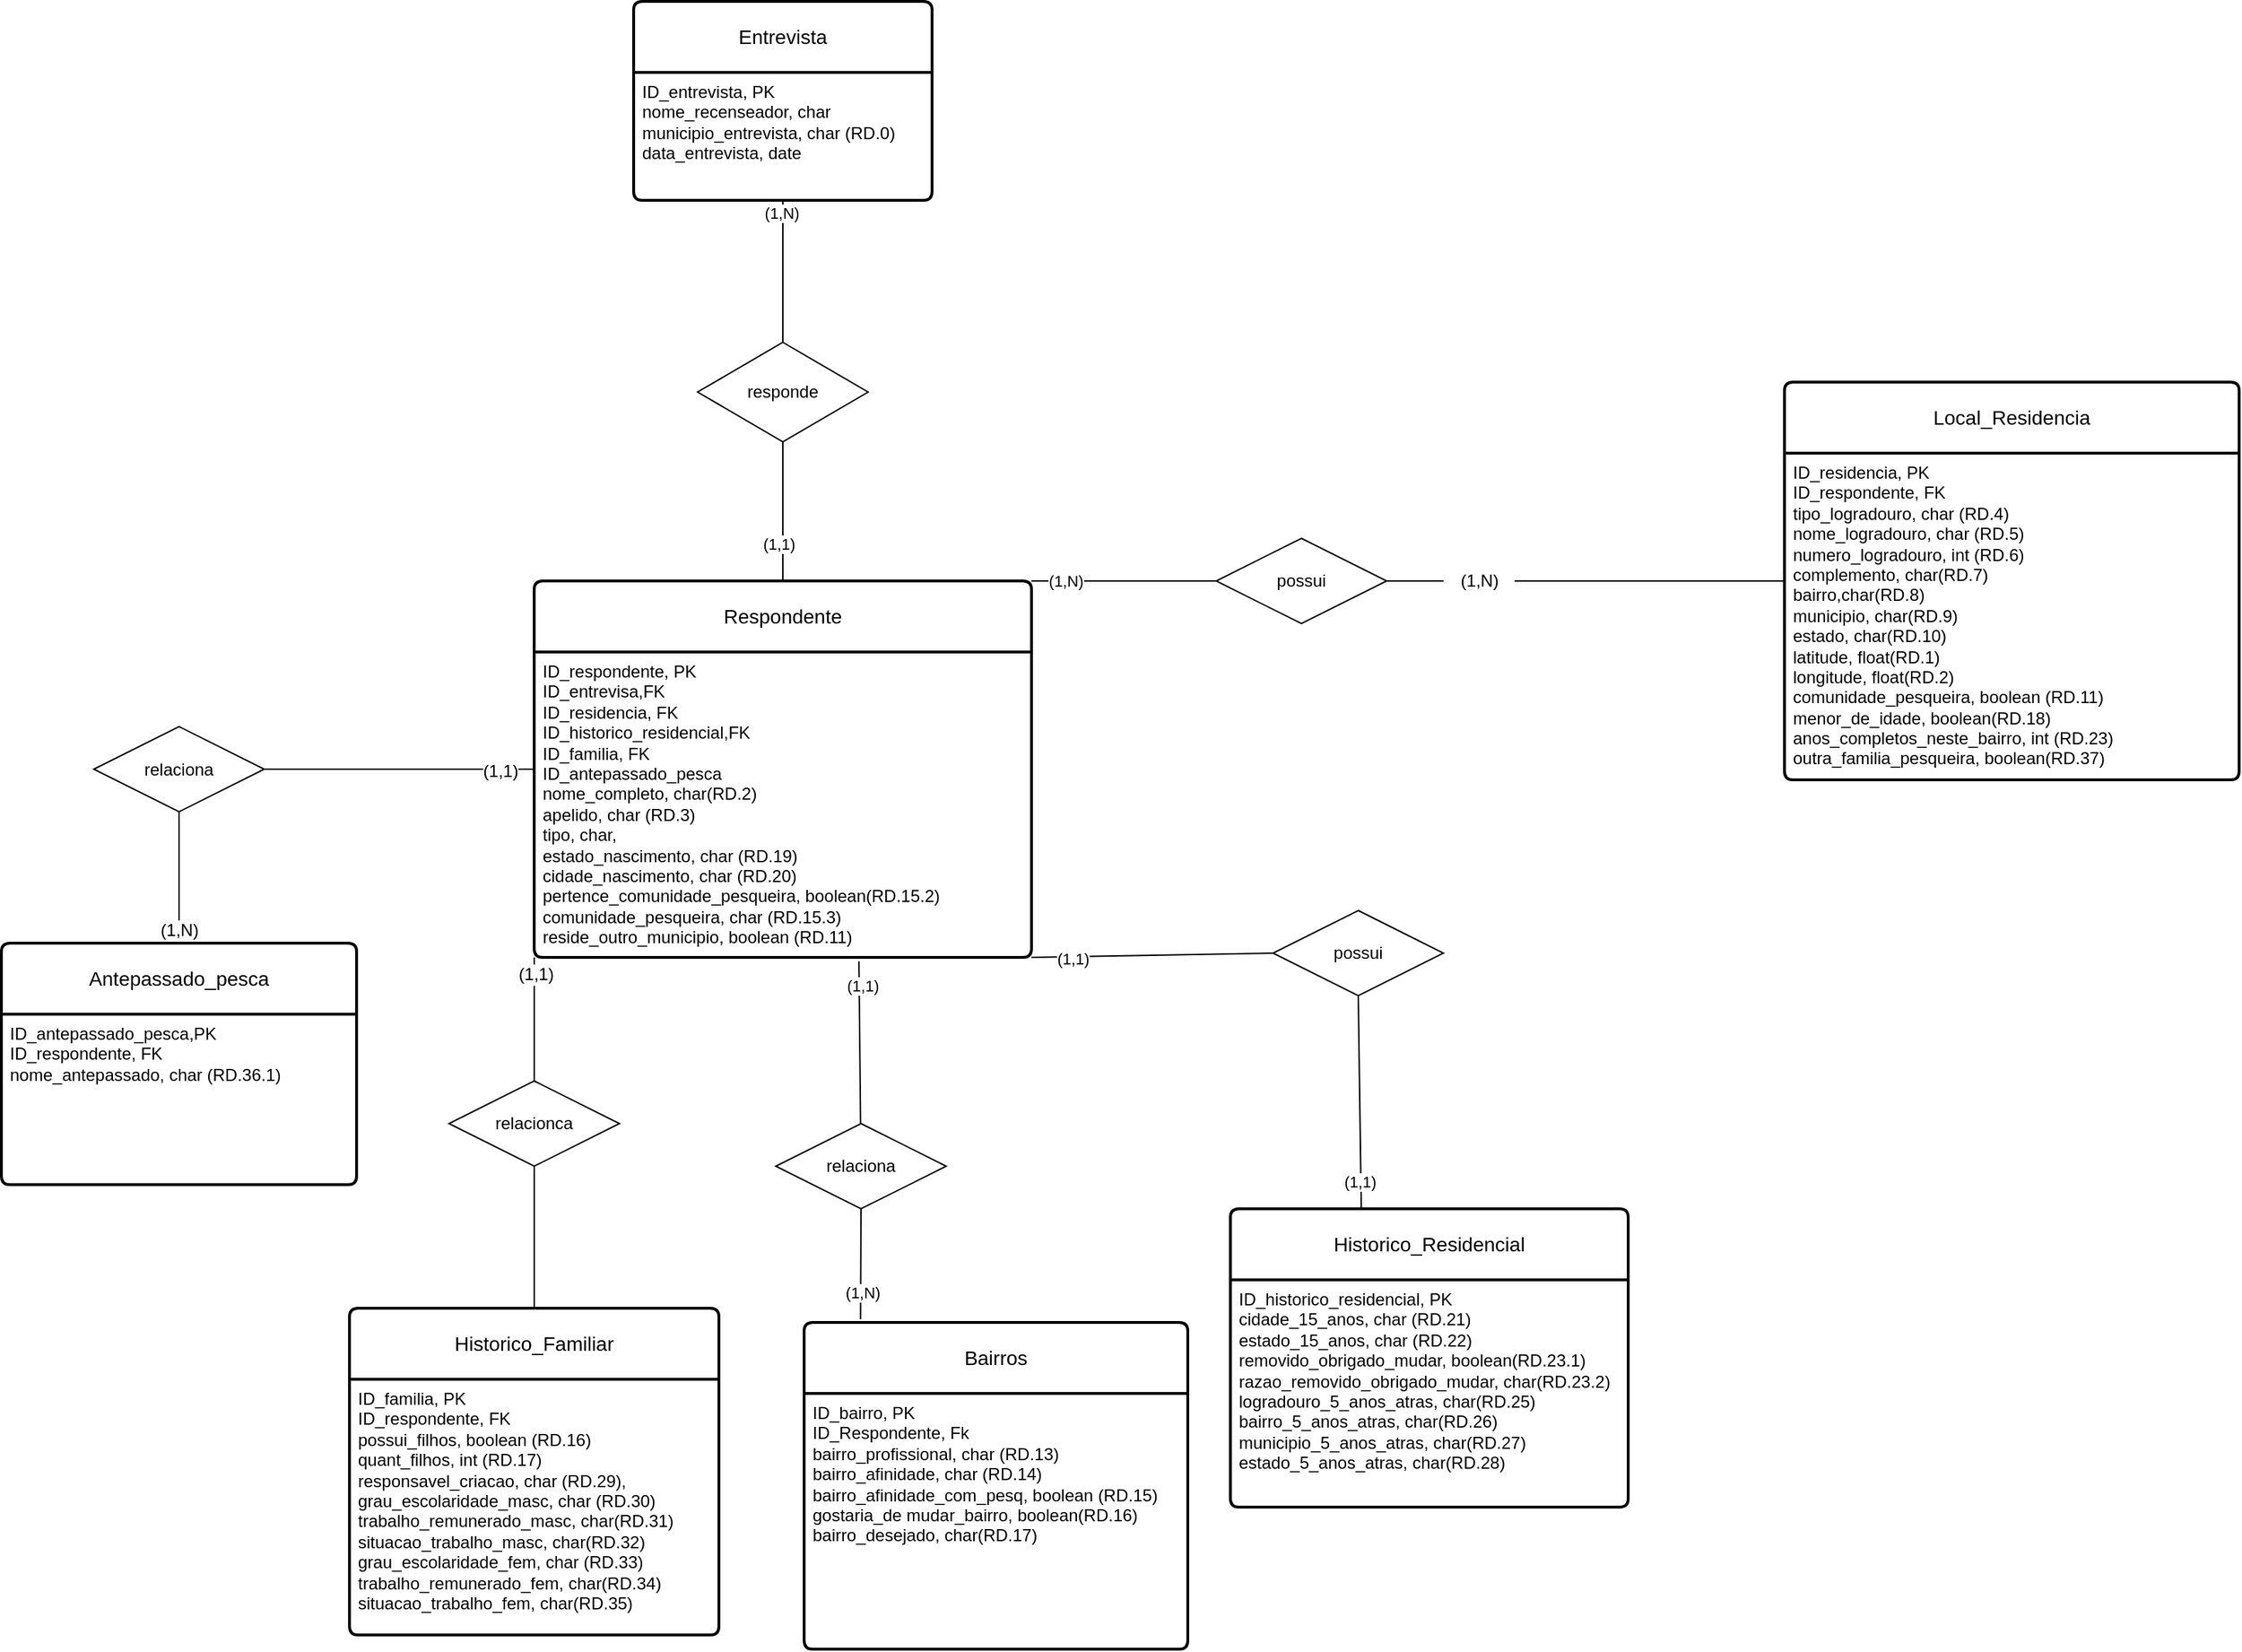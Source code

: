 <mxfile version="24.8.6">
  <diagram name="RD" id="4ZG_WJ0ZFfDU5310WVBY">
    <mxGraphModel dx="1969" dy="1710" grid="1" gridSize="10" guides="1" tooltips="1" connect="1" arrows="0" fold="1" page="1" pageScale="1" pageWidth="827" pageHeight="1169" math="0" shadow="0">
      <root>
        <mxCell id="0" />
        <mxCell id="1" parent="0" />
        <mxCell id="1DuG-6XNfQ7v3wwAHDZl-15" value="Respondente" style="swimlane;childLayout=stackLayout;horizontal=1;startSize=50;horizontalStack=0;rounded=1;fontSize=14;fontStyle=0;strokeWidth=2;resizeParent=0;resizeLast=1;shadow=0;dashed=0;align=center;arcSize=4;whiteSpace=wrap;html=1;" parent="1" vertex="1">
          <mxGeometry x="-380" y="228" width="350" height="265" as="geometry">
            <mxRectangle x="-330" y="325.5" width="120" height="50" as="alternateBounds" />
          </mxGeometry>
        </mxCell>
        <mxCell id="1DuG-6XNfQ7v3wwAHDZl-16" value="ID_respondente, PK&lt;div&gt;ID_entrevisa,FK&lt;/div&gt;&lt;div&gt;ID_residencia, FK&lt;/div&gt;&lt;div&gt;ID_historico_residencial,FK&lt;/div&gt;&lt;div&gt;ID_familia, FK&lt;/div&gt;&lt;div&gt;ID_antepassado_pesca&lt;br&gt;nome_completo, char(RD.2)&lt;br&gt;apelido, char (RD.3)&lt;div&gt;tipo, char,&lt;/div&gt;&lt;div&gt;&lt;span style=&quot;background-color: initial;&quot;&gt;estado_nascimento, char (RD.19)&lt;/span&gt;&lt;/div&gt;&lt;div&gt;&lt;span style=&quot;background-color: initial;&quot;&gt;cidade_nascimento, char (RD.20)&lt;/span&gt;&lt;/div&gt;&lt;div&gt;&lt;span style=&quot;background-color: initial;&quot;&gt;pertence_comunidade_pesqueira, boolean(RD.15.2)&lt;/span&gt;&lt;/div&gt;&lt;div&gt;&lt;span style=&quot;background-color: initial;&quot;&gt;comunidade_pesqueira, char (&lt;/span&gt;&lt;span style=&quot;background-color: initial;&quot;&gt;RD.15.3)&lt;/span&gt;&lt;/div&gt;&lt;div&gt;reside_outro_municipio, boolean (RD.11)&lt;/div&gt;&lt;div&gt;&lt;br&gt;&lt;/div&gt;&lt;div&gt;&lt;br&gt;&lt;/div&gt;&lt;/div&gt;" style="align=left;strokeColor=none;fillColor=none;spacingLeft=4;fontSize=12;verticalAlign=top;resizable=0;rotatable=0;part=1;html=1;" parent="1DuG-6XNfQ7v3wwAHDZl-15" vertex="1">
          <mxGeometry y="50" width="350" height="215" as="geometry" />
        </mxCell>
        <mxCell id="1DuG-6XNfQ7v3wwAHDZl-17" value="Entrevista" style="swimlane;childLayout=stackLayout;horizontal=1;startSize=50;horizontalStack=0;rounded=1;fontSize=14;fontStyle=0;strokeWidth=2;resizeParent=0;resizeLast=1;shadow=0;dashed=0;align=center;arcSize=4;whiteSpace=wrap;html=1;" parent="1" vertex="1">
          <mxGeometry x="-310" y="-180" width="210" height="140" as="geometry">
            <mxRectangle x="-255" y="-170" width="100" height="50" as="alternateBounds" />
          </mxGeometry>
        </mxCell>
        <mxCell id="1DuG-6XNfQ7v3wwAHDZl-18" value="ID_entrevista, PK&lt;br&gt;nome_recenseador, char&lt;br&gt;&lt;div&gt;municipio_entrevista, char (RD.0)&lt;/div&gt;&lt;div&gt;data_entrevista, date&lt;/div&gt;" style="align=left;strokeColor=none;fillColor=none;spacingLeft=4;fontSize=12;verticalAlign=top;resizable=0;rotatable=0;part=1;html=1;" parent="1DuG-6XNfQ7v3wwAHDZl-17" vertex="1">
          <mxGeometry y="50" width="210" height="90" as="geometry" />
        </mxCell>
        <mxCell id="1DuG-6XNfQ7v3wwAHDZl-19" value="responde" style="shape=rhombus;perimeter=rhombusPerimeter;whiteSpace=wrap;html=1;align=center;" parent="1" vertex="1">
          <mxGeometry x="-265" y="60" width="120" height="70" as="geometry" />
        </mxCell>
        <mxCell id="1DuG-6XNfQ7v3wwAHDZl-25" value="Local_Residencia" style="swimlane;childLayout=stackLayout;horizontal=1;startSize=50;horizontalStack=0;rounded=1;fontSize=14;fontStyle=0;strokeWidth=2;resizeParent=0;resizeLast=1;shadow=0;dashed=0;align=center;arcSize=4;whiteSpace=wrap;html=1;" parent="1" vertex="1">
          <mxGeometry x="500" y="88" width="320" height="280" as="geometry">
            <mxRectangle x="280" y="218" width="150" height="50" as="alternateBounds" />
          </mxGeometry>
        </mxCell>
        <mxCell id="1DuG-6XNfQ7v3wwAHDZl-26" value="ID_residencia, PK&lt;div&gt;ID_respondente, FK&lt;br&gt;tipo_logradouro, char (RD.4)&lt;br&gt;nome_logradouro, char (RD.5)&lt;div&gt;numero_logradouro, int (RD.6)&lt;/div&gt;&lt;div&gt;complemento, char(RD.7)&lt;/div&gt;&lt;div&gt;bairro,char(RD.8)&lt;/div&gt;&lt;div&gt;municipio, char&lt;span style=&quot;background-color: initial;&quot;&gt;(RD.9)&lt;/span&gt;&lt;/div&gt;&lt;div&gt;estado, char&lt;span style=&quot;background-color: initial;&quot;&gt;(RD.10)&lt;/span&gt;&lt;/div&gt;&lt;div&gt;latitude, float&lt;span style=&quot;background-color: initial;&quot;&gt;(RD.1)&lt;/span&gt;&lt;/div&gt;&lt;div&gt;longitude, float&lt;span style=&quot;background-color: initial;&quot;&gt;(RD.2)&lt;/span&gt;&lt;/div&gt;&lt;div&gt;&lt;span style=&quot;background-color: initial;&quot;&gt;comunidade_pesqueira, boolean (RD.11)&lt;/span&gt;&lt;/div&gt;&lt;div&gt;&lt;span style=&quot;background-color: initial;&quot;&gt;menor_de_idade, boolean(RD.18)&lt;/span&gt;&lt;/div&gt;&lt;div&gt;&lt;span style=&quot;background-color: initial;&quot;&gt;anos_completos_neste_bairro, int (RD.23)&lt;/span&gt;&lt;/div&gt;&lt;div&gt;&lt;span style=&quot;background-color: initial;&quot;&gt;outra_familia_pesqueira, boolean(RD.37)&lt;/span&gt;&lt;/div&gt;&lt;div&gt;&lt;br&gt;&lt;/div&gt;&lt;div&gt;&lt;br&gt;&lt;/div&gt;&lt;div&gt;&lt;br&gt;&lt;/div&gt;&lt;/div&gt;" style="align=left;strokeColor=none;fillColor=none;spacingLeft=4;fontSize=12;verticalAlign=top;resizable=0;rotatable=0;part=1;html=1;" parent="1DuG-6XNfQ7v3wwAHDZl-25" vertex="1">
          <mxGeometry y="50" width="320" height="230" as="geometry" />
        </mxCell>
        <mxCell id="1DuG-6XNfQ7v3wwAHDZl-62" value="Historico_Familiar" style="swimlane;childLayout=stackLayout;horizontal=1;startSize=50;horizontalStack=0;rounded=1;fontSize=14;fontStyle=0;strokeWidth=2;resizeParent=0;resizeLast=1;shadow=0;dashed=0;align=center;arcSize=4;whiteSpace=wrap;html=1;" parent="1" vertex="1">
          <mxGeometry x="-510" y="740" width="260" height="230" as="geometry">
            <mxRectangle x="-450" y="730" width="150" height="50" as="alternateBounds" />
          </mxGeometry>
        </mxCell>
        <mxCell id="1DuG-6XNfQ7v3wwAHDZl-63" value="ID_familia, PK&lt;div&gt;ID_respondente, FK&lt;/div&gt;&lt;div&gt;&lt;div&gt;possui_filhos, boolean (RD.16)&lt;/div&gt;&lt;div&gt;quant_filhos, int (RD.17)&lt;/div&gt;&lt;div&gt;responsavel_criacao, char (RD.29),&amp;nbsp;&lt;/div&gt;&lt;div&gt;&lt;span style=&quot;background-color: initial;&quot;&gt;grau_escolaridade_masc, char (RD.30)&lt;/span&gt;&lt;/div&gt;&lt;div&gt;&lt;span style=&quot;background-color: initial;&quot;&gt;trabalho_remunerado_masc, char(RD.31)&lt;/span&gt;&lt;/div&gt;&lt;div&gt;&lt;span style=&quot;background-color: initial;&quot;&gt;situacao_trabalho_masc, char(RD.32)&lt;/span&gt;&lt;/div&gt;&lt;div&gt;&lt;div&gt;&lt;span style=&quot;background-color: initial;&quot;&gt;grau_escolaridade_fem, char (RD.33&lt;/span&gt;&lt;span style=&quot;background-color: initial;&quot;&gt;)&lt;/span&gt;&lt;/div&gt;&lt;/div&gt;&lt;div&gt;&lt;div&gt;&lt;span style=&quot;background-color: initial;&quot;&gt;trabalho_remunerado_fem, char(RD.34)&lt;/span&gt;&lt;/div&gt;&lt;div&gt;&lt;/div&gt;&lt;/div&gt;&lt;div&gt;&lt;div&gt;&lt;span style=&quot;background-color: initial;&quot;&gt;situacao_trabalho_fem, char(RD.35)&lt;/span&gt;&lt;/div&gt;&lt;div&gt;&lt;span style=&quot;background-color: initial;&quot;&gt;&lt;br&gt;&lt;/span&gt;&lt;/div&gt;&lt;div&gt;&lt;/div&gt;&lt;/div&gt;&lt;/div&gt;" style="align=left;strokeColor=none;fillColor=none;spacingLeft=4;fontSize=12;verticalAlign=top;resizable=0;rotatable=0;part=1;html=1;" parent="1DuG-6XNfQ7v3wwAHDZl-62" vertex="1">
          <mxGeometry y="50" width="260" height="180" as="geometry" />
        </mxCell>
        <mxCell id="1DuG-6XNfQ7v3wwAHDZl-68" style="edgeStyle=orthogonalEdgeStyle;rounded=0;orthogonalLoop=1;jettySize=auto;html=1;exitX=0.5;exitY=1;exitDx=0;exitDy=0;" parent="1DuG-6XNfQ7v3wwAHDZl-62" source="1DuG-6XNfQ7v3wwAHDZl-63" target="1DuG-6XNfQ7v3wwAHDZl-63" edge="1">
          <mxGeometry relative="1" as="geometry" />
        </mxCell>
        <mxCell id="1DuG-6XNfQ7v3wwAHDZl-70" value="Historico_Residencial" style="swimlane;childLayout=stackLayout;horizontal=1;startSize=50;horizontalStack=0;rounded=1;fontSize=14;fontStyle=0;strokeWidth=2;resizeParent=0;resizeLast=1;shadow=0;dashed=0;align=center;arcSize=4;whiteSpace=wrap;html=1;" parent="1" vertex="1">
          <mxGeometry x="110" y="670" width="280" height="210" as="geometry">
            <mxRectangle x="130" y="660" width="170" height="50" as="alternateBounds" />
          </mxGeometry>
        </mxCell>
        <mxCell id="1DuG-6XNfQ7v3wwAHDZl-71" value="&lt;div&gt;ID_historico_residencial, PK&lt;/div&gt;&lt;div&gt;cidade_15_anos, char (RD.21)&lt;/div&gt;&lt;div&gt;estado_15_anos, char (RD.22)&lt;/div&gt;&lt;div&gt;removido_obrigado_mudar, boolean(RD.23.1)&lt;/div&gt;&lt;div&gt;razao_removido_obrigado_mudar, char(RD.23.2)&lt;/div&gt;&lt;div&gt;logradouro_5_anos_atras, char(RD.25)&lt;/div&gt;&lt;div&gt;bairro_5_anos_atras, char(RD.26)&lt;/div&gt;&lt;div&gt;&lt;div&gt;municipio_5_anos_atras, char(RD.27)&lt;/div&gt;&lt;div&gt;estado&lt;span style=&quot;background-color: initial;&quot;&gt;_5_anos_atras, char(RD.28)&lt;/span&gt;&lt;/div&gt;&lt;div&gt;&lt;br&gt;&lt;/div&gt;&lt;div&gt;&lt;br&gt;&lt;/div&gt;&lt;/div&gt;&lt;div&gt;&lt;br&gt;&lt;/div&gt;&lt;div&gt;&lt;br&gt;&lt;/div&gt;&lt;div&gt;&lt;br&gt;&lt;/div&gt;" style="align=left;strokeColor=none;fillColor=none;spacingLeft=4;fontSize=12;verticalAlign=top;resizable=0;rotatable=0;part=1;html=1;" parent="1DuG-6XNfQ7v3wwAHDZl-70" vertex="1">
          <mxGeometry y="50" width="280" height="160" as="geometry" />
        </mxCell>
        <mxCell id="1DuG-6XNfQ7v3wwAHDZl-72" value="Antepassado_pesca" style="swimlane;childLayout=stackLayout;horizontal=1;startSize=50;horizontalStack=0;rounded=1;fontSize=14;fontStyle=0;strokeWidth=2;resizeParent=0;resizeLast=1;shadow=0;dashed=0;align=center;arcSize=4;whiteSpace=wrap;html=1;" parent="1" vertex="1">
          <mxGeometry x="-755" y="483" width="250" height="170" as="geometry">
            <mxRectangle x="-715" y="483" width="170" height="50" as="alternateBounds" />
          </mxGeometry>
        </mxCell>
        <mxCell id="1DuG-6XNfQ7v3wwAHDZl-73" value="ID_antepassado_pesca,PK&lt;div&gt;ID_respondente, FK&lt;/div&gt;&lt;div&gt;nome_antepassado, char (RD.36.1)&lt;/div&gt;&lt;div&gt;&lt;br&gt;&lt;div&gt;&lt;br&gt;&lt;/div&gt;&lt;/div&gt;" style="align=left;strokeColor=none;fillColor=none;spacingLeft=4;fontSize=12;verticalAlign=top;resizable=0;rotatable=0;part=1;html=1;" parent="1DuG-6XNfQ7v3wwAHDZl-72" vertex="1">
          <mxGeometry y="50" width="250" height="120" as="geometry" />
        </mxCell>
        <mxCell id="1DuG-6XNfQ7v3wwAHDZl-85" value="possui" style="shape=rhombus;perimeter=rhombusPerimeter;whiteSpace=wrap;html=1;align=center;" parent="1" vertex="1">
          <mxGeometry x="100" y="198" width="120" height="60" as="geometry" />
        </mxCell>
        <mxCell id="1DuG-6XNfQ7v3wwAHDZl-86" value="relacionca" style="shape=rhombus;perimeter=rhombusPerimeter;whiteSpace=wrap;html=1;align=center;" parent="1" vertex="1">
          <mxGeometry x="-440" y="580" width="120" height="60" as="geometry" />
        </mxCell>
        <mxCell id="1DuG-6XNfQ7v3wwAHDZl-93" value="" style="endArrow=none;html=1;rounded=0;entryX=0;entryY=0.5;entryDx=0;entryDy=0;exitX=1;exitY=0.5;exitDx=0;exitDy=0;" parent="1" source="aQsfxuL758JZkBwm2TSW-17" target="1DuG-6XNfQ7v3wwAHDZl-15" edge="1">
          <mxGeometry relative="1" as="geometry">
            <mxPoint x="-510" y="243" as="sourcePoint" />
            <mxPoint x="-360" y="240" as="targetPoint" />
          </mxGeometry>
        </mxCell>
        <mxCell id="aQsfxuL758JZkBwm2TSW-3" value="&lt;span style=&quot;font-size: 12px; background-color: rgb(251, 251, 251);&quot;&gt;(1,1)&lt;/span&gt;" style="edgeLabel;html=1;align=center;verticalAlign=middle;resizable=0;points=[];" vertex="1" connectable="0" parent="1DuG-6XNfQ7v3wwAHDZl-93">
          <mxGeometry x="0.74" y="-1" relative="1" as="geometry">
            <mxPoint as="offset" />
          </mxGeometry>
        </mxCell>
        <mxCell id="1DuG-6XNfQ7v3wwAHDZl-95" value="" style="endArrow=none;html=1;rounded=0;entryX=0;entryY=0.5;entryDx=0;entryDy=0;exitX=1;exitY=0.5;exitDx=0;exitDy=0;" parent="1" source="1DuG-6XNfQ7v3wwAHDZl-77" target="1DuG-6XNfQ7v3wwAHDZl-25" edge="1">
          <mxGeometry relative="1" as="geometry">
            <mxPoint x="100" y="242.5" as="sourcePoint" />
            <mxPoint x="260" y="242.5" as="targetPoint" />
          </mxGeometry>
        </mxCell>
        <mxCell id="1DuG-6XNfQ7v3wwAHDZl-96" value="" style="endArrow=none;html=1;rounded=0;entryX=0;entryY=0.5;entryDx=0;entryDy=0;exitX=1;exitY=0;exitDx=0;exitDy=0;" parent="1" source="1DuG-6XNfQ7v3wwAHDZl-15" target="1DuG-6XNfQ7v3wwAHDZl-85" edge="1">
          <mxGeometry relative="1" as="geometry">
            <mxPoint x="-170" y="243" as="sourcePoint" />
            <mxPoint x="-30" y="242.5" as="targetPoint" />
            <Array as="points" />
          </mxGeometry>
        </mxCell>
        <mxCell id="aQsfxuL758JZkBwm2TSW-1" value="(1,N)" style="edgeLabel;html=1;align=center;verticalAlign=middle;resizable=0;points=[];" vertex="1" connectable="0" parent="1DuG-6XNfQ7v3wwAHDZl-96">
          <mxGeometry x="-0.637" relative="1" as="geometry">
            <mxPoint as="offset" />
          </mxGeometry>
        </mxCell>
        <mxCell id="1DuG-6XNfQ7v3wwAHDZl-97" value="" style="endArrow=none;html=1;rounded=0;exitX=0.5;exitY=1;exitDx=0;exitDy=0;entryX=0.5;entryY=0;entryDx=0;entryDy=0;" parent="1" source="aQsfxuL758JZkBwm2TSW-17" target="1DuG-6XNfQ7v3wwAHDZl-72" edge="1">
          <mxGeometry relative="1" as="geometry">
            <mxPoint x="-580" y="273" as="sourcePoint" />
            <mxPoint x="-410" y="298" as="targetPoint" />
            <Array as="points" />
          </mxGeometry>
        </mxCell>
        <mxCell id="aQsfxuL758JZkBwm2TSW-2" value="&lt;span style=&quot;font-size: 12px; background-color: rgb(251, 251, 251);&quot;&gt;(1,N)&lt;/span&gt;" style="edgeLabel;html=1;align=center;verticalAlign=middle;resizable=0;points=[];" vertex="1" connectable="0" parent="1DuG-6XNfQ7v3wwAHDZl-97">
          <mxGeometry x="0.804" relative="1" as="geometry">
            <mxPoint as="offset" />
          </mxGeometry>
        </mxCell>
        <mxCell id="1DuG-6XNfQ7v3wwAHDZl-98" value="" style="endArrow=none;html=1;rounded=0;entryX=0.5;entryY=0;entryDx=0;entryDy=0;exitX=0.5;exitY=1;exitDx=0;exitDy=0;" parent="1" target="1DuG-6XNfQ7v3wwAHDZl-62" edge="1" source="1DuG-6XNfQ7v3wwAHDZl-86">
          <mxGeometry relative="1" as="geometry">
            <mxPoint x="-310" y="450" as="sourcePoint" />
            <mxPoint x="-150" y="450" as="targetPoint" />
            <Array as="points" />
          </mxGeometry>
        </mxCell>
        <mxCell id="1DuG-6XNfQ7v3wwAHDZl-99" value="" style="endArrow=none;html=1;rounded=0;entryX=0;entryY=0.5;entryDx=0;entryDy=0;exitX=1;exitY=0.5;exitDx=0;exitDy=0;" parent="1" source="1DuG-6XNfQ7v3wwAHDZl-85" target="1DuG-6XNfQ7v3wwAHDZl-77" edge="1">
          <mxGeometry relative="1" as="geometry">
            <mxPoint x="90" y="243" as="sourcePoint" />
            <mxPoint x="280" y="243" as="targetPoint" />
          </mxGeometry>
        </mxCell>
        <mxCell id="1DuG-6XNfQ7v3wwAHDZl-77" value="(1,N)" style="text;html=1;align=center;verticalAlign=middle;resizable=0;points=[];autosize=1;strokeColor=none;fillColor=none;" parent="1" vertex="1">
          <mxGeometry x="260" y="213" width="50" height="30" as="geometry" />
        </mxCell>
        <mxCell id="aQsfxuL758JZkBwm2TSW-4" value="" style="endArrow=none;html=1;rounded=0;entryX=0.5;entryY=0;entryDx=0;entryDy=0;exitX=0.5;exitY=1;exitDx=0;exitDy=0;" edge="1" parent="1" source="1DuG-6XNfQ7v3wwAHDZl-17" target="1DuG-6XNfQ7v3wwAHDZl-19">
          <mxGeometry relative="1" as="geometry">
            <mxPoint x="-251" y="-50" as="sourcePoint" />
            <mxPoint x="-251" y="40" as="targetPoint" />
            <Array as="points" />
          </mxGeometry>
        </mxCell>
        <mxCell id="aQsfxuL758JZkBwm2TSW-7" value="(1,N)" style="edgeLabel;html=1;align=center;verticalAlign=middle;resizable=0;points=[];" vertex="1" connectable="0" parent="aQsfxuL758JZkBwm2TSW-4">
          <mxGeometry x="-0.818" y="-1" relative="1" as="geometry">
            <mxPoint as="offset" />
          </mxGeometry>
        </mxCell>
        <mxCell id="aQsfxuL758JZkBwm2TSW-5" value="" style="endArrow=none;html=1;rounded=0;entryX=0.5;entryY=0;entryDx=0;entryDy=0;" edge="1" parent="1" source="1DuG-6XNfQ7v3wwAHDZl-19" target="1DuG-6XNfQ7v3wwAHDZl-15">
          <mxGeometry relative="1" as="geometry">
            <mxPoint x="-250" y="130" as="sourcePoint" />
            <mxPoint x="-249" y="240" as="targetPoint" />
            <Array as="points" />
          </mxGeometry>
        </mxCell>
        <mxCell id="aQsfxuL758JZkBwm2TSW-6" value="(1,1)" style="edgeLabel;html=1;align=center;verticalAlign=middle;resizable=0;points=[];" vertex="1" connectable="0" parent="aQsfxuL758JZkBwm2TSW-5">
          <mxGeometry x="0.455" y="-3" relative="1" as="geometry">
            <mxPoint as="offset" />
          </mxGeometry>
        </mxCell>
        <mxCell id="aQsfxuL758JZkBwm2TSW-8" value="" style="endArrow=none;html=1;rounded=0;entryX=1;entryY=1;entryDx=0;entryDy=0;exitX=0;exitY=0.5;exitDx=0;exitDy=0;" edge="1" parent="1" source="aQsfxuL758JZkBwm2TSW-9" target="1DuG-6XNfQ7v3wwAHDZl-15">
          <mxGeometry relative="1" as="geometry">
            <mxPoint x="-90" y="350" as="sourcePoint" />
            <mxPoint x="-250" y="300" as="targetPoint" />
          </mxGeometry>
        </mxCell>
        <mxCell id="aQsfxuL758JZkBwm2TSW-15" value="(1,1)" style="edgeLabel;html=1;align=center;verticalAlign=middle;resizable=0;points=[];" vertex="1" connectable="0" parent="aQsfxuL758JZkBwm2TSW-8">
          <mxGeometry x="0.656" relative="1" as="geometry">
            <mxPoint y="1" as="offset" />
          </mxGeometry>
        </mxCell>
        <mxCell id="aQsfxuL758JZkBwm2TSW-9" value="possui" style="shape=rhombus;perimeter=rhombusPerimeter;whiteSpace=wrap;html=1;align=center;" vertex="1" parent="1">
          <mxGeometry x="140" y="460" width="120" height="60" as="geometry" />
        </mxCell>
        <mxCell id="aQsfxuL758JZkBwm2TSW-10" value="" style="endArrow=none;html=1;rounded=0;exitX=0.5;exitY=0;exitDx=0;exitDy=0;entryX=0;entryY=1;entryDx=0;entryDy=0;" edge="1" parent="1" source="1DuG-6XNfQ7v3wwAHDZl-86" target="1DuG-6XNfQ7v3wwAHDZl-15">
          <mxGeometry relative="1" as="geometry">
            <mxPoint x="-500" y="253" as="sourcePoint" />
            <mxPoint x="-310" y="270" as="targetPoint" />
          </mxGeometry>
        </mxCell>
        <mxCell id="aQsfxuL758JZkBwm2TSW-11" value="&lt;span style=&quot;font-size: 12px; background-color: rgb(251, 251, 251);&quot;&gt;(1,1)&lt;/span&gt;" style="edgeLabel;html=1;align=center;verticalAlign=middle;resizable=0;points=[];" vertex="1" connectable="0" parent="aQsfxuL758JZkBwm2TSW-10">
          <mxGeometry x="0.74" y="-1" relative="1" as="geometry">
            <mxPoint as="offset" />
          </mxGeometry>
        </mxCell>
        <mxCell id="aQsfxuL758JZkBwm2TSW-12" value="" style="endArrow=none;html=1;rounded=0;entryX=0.5;entryY=1;entryDx=0;entryDy=0;exitX=0.329;exitY=0;exitDx=0;exitDy=0;exitPerimeter=0;" edge="1" parent="1" source="1DuG-6XNfQ7v3wwAHDZl-70" target="aQsfxuL758JZkBwm2TSW-9">
          <mxGeometry relative="1" as="geometry">
            <mxPoint x="-80" y="370" as="sourcePoint" />
            <mxPoint x="-180" y="278" as="targetPoint" />
            <Array as="points" />
          </mxGeometry>
        </mxCell>
        <mxCell id="aQsfxuL758JZkBwm2TSW-16" value="(1,1)" style="edgeLabel;html=1;align=center;verticalAlign=middle;resizable=0;points=[];" vertex="1" connectable="0" parent="aQsfxuL758JZkBwm2TSW-12">
          <mxGeometry x="-0.739" y="1" relative="1" as="geometry">
            <mxPoint as="offset" />
          </mxGeometry>
        </mxCell>
        <mxCell id="aQsfxuL758JZkBwm2TSW-17" value="relaciona" style="shape=rhombus;perimeter=rhombusPerimeter;whiteSpace=wrap;html=1;align=center;" vertex="1" parent="1">
          <mxGeometry x="-690" y="330.5" width="120" height="60" as="geometry" />
        </mxCell>
        <mxCell id="aQsfxuL758JZkBwm2TSW-18" value="Bairros" style="swimlane;childLayout=stackLayout;horizontal=1;startSize=50;horizontalStack=0;rounded=1;fontSize=14;fontStyle=0;strokeWidth=2;resizeParent=0;resizeLast=1;shadow=0;dashed=0;align=center;arcSize=4;whiteSpace=wrap;html=1;" vertex="1" parent="1">
          <mxGeometry x="-190" y="750" width="270" height="230" as="geometry" />
        </mxCell>
        <mxCell id="aQsfxuL758JZkBwm2TSW-19" value="ID_bairro, PK&lt;div&gt;ID_Respondente, Fk&lt;/div&gt;&lt;div&gt;bairro_profissional, char (RD.13&lt;span style=&quot;background-color: initial;&quot;&gt;)&lt;/span&gt;&lt;/div&gt;&lt;div&gt;&lt;span style=&quot;background-color: initial;&quot;&gt;bairro_afinidade, char (RD.14)&lt;/span&gt;&lt;/div&gt;&lt;div&gt;bairro_afinidade_com_pesq, boolean (RD.15)&lt;/div&gt;&lt;div&gt;gostaria_de mudar_bairro, boolean(RD.16)&lt;/div&gt;&lt;div&gt;bairro_desejado, char(RD.17)&lt;/div&gt;&lt;div&gt;&lt;br&gt;&lt;/div&gt;" style="align=left;strokeColor=none;fillColor=none;spacingLeft=4;fontSize=12;verticalAlign=top;resizable=0;rotatable=0;part=1;html=1;" vertex="1" parent="aQsfxuL758JZkBwm2TSW-18">
          <mxGeometry y="50" width="270" height="180" as="geometry" />
        </mxCell>
        <mxCell id="aQsfxuL758JZkBwm2TSW-21" value="relaciona" style="shape=rhombus;perimeter=rhombusPerimeter;whiteSpace=wrap;html=1;align=center;" vertex="1" parent="1">
          <mxGeometry x="-210" y="610" width="120" height="60" as="geometry" />
        </mxCell>
        <mxCell id="aQsfxuL758JZkBwm2TSW-20" value="" style="endArrow=none;html=1;rounded=0;exitX=0.653;exitY=1.013;exitDx=0;exitDy=0;exitPerimeter=0;" edge="1" parent="1" source="1DuG-6XNfQ7v3wwAHDZl-16" target="aQsfxuL758JZkBwm2TSW-21">
          <mxGeometry relative="1" as="geometry">
            <mxPoint x="-170" y="510" as="sourcePoint" />
            <mxPoint x="-150" y="590" as="targetPoint" />
          </mxGeometry>
        </mxCell>
        <mxCell id="aQsfxuL758JZkBwm2TSW-24" value="(1,1)" style="edgeLabel;html=1;align=center;verticalAlign=middle;resizable=0;points=[];" vertex="1" connectable="0" parent="aQsfxuL758JZkBwm2TSW-20">
          <mxGeometry x="-0.71" y="2" relative="1" as="geometry">
            <mxPoint as="offset" />
          </mxGeometry>
        </mxCell>
        <mxCell id="aQsfxuL758JZkBwm2TSW-22" value="" style="endArrow=none;html=1;rounded=0;exitX=0.147;exitY=-0.01;exitDx=0;exitDy=0;exitPerimeter=0;entryX=0.5;entryY=1;entryDx=0;entryDy=0;" edge="1" parent="1" source="aQsfxuL758JZkBwm2TSW-18" target="aQsfxuL758JZkBwm2TSW-21">
          <mxGeometry relative="1" as="geometry">
            <mxPoint x="-141" y="506" as="sourcePoint" />
            <mxPoint x="-140" y="620" as="targetPoint" />
          </mxGeometry>
        </mxCell>
        <mxCell id="aQsfxuL758JZkBwm2TSW-23" value="(1,N)" style="edgeLabel;html=1;align=center;verticalAlign=middle;resizable=0;points=[];" vertex="1" connectable="0" parent="aQsfxuL758JZkBwm2TSW-22">
          <mxGeometry x="-0.514" y="-1" relative="1" as="geometry">
            <mxPoint as="offset" />
          </mxGeometry>
        </mxCell>
      </root>
    </mxGraphModel>
  </diagram>
</mxfile>
